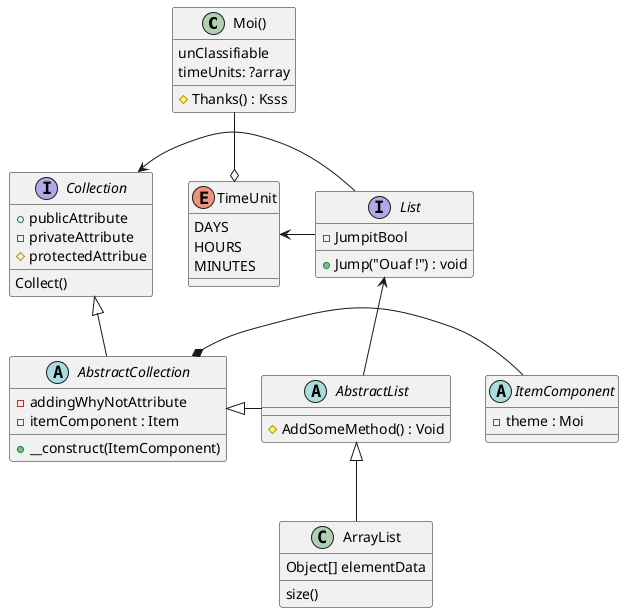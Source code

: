 @startuml
'https://plantuml.com/class-diagram

class Moi() {
    unClassifiable
    timeUnits: ?array
    # Thanks() : Ksss
}
'True ! ( Weak bonded with Time Unit )
"Moi()" -down-o TimeUnit
' These work too (any combination)
'Moi *-down-* TimeUnit
'Moi -down-+ TimeUnit
'Moi -down-# TimeUnit



abstract class AbstractList {
    # AddSomeMethod() : Void
}
abstract AbstractCollection {
    - addingWhyNotAttribute
    - itemComponent : Item
    + __construct(ItemComponent)
}
interface List {
    - JumpitBool
    + Jump("Ouaf !") : void
    }
interface Collection {
    + publicAttribute
    - privateAttribute
    # protectedAttribue
    Collect()
    }

abstract ItemComponent {
    - theme : Moi
}

' Bottom didn't work... (the rabbit)
AbstractCollection *-Right- ItemComponent

List <-- AbstractList
Collection <|-- AbstractCollection
Collection <- List
AbstractCollection <|- AbstractList
AbstractList <|-- ArrayList

class ArrayList {
Object[] elementData
size()
}
enum TimeUnit {
DAYS
HOURS
MINUTES
}

' nice jump !
TimeUnit <-right- List
@enduml